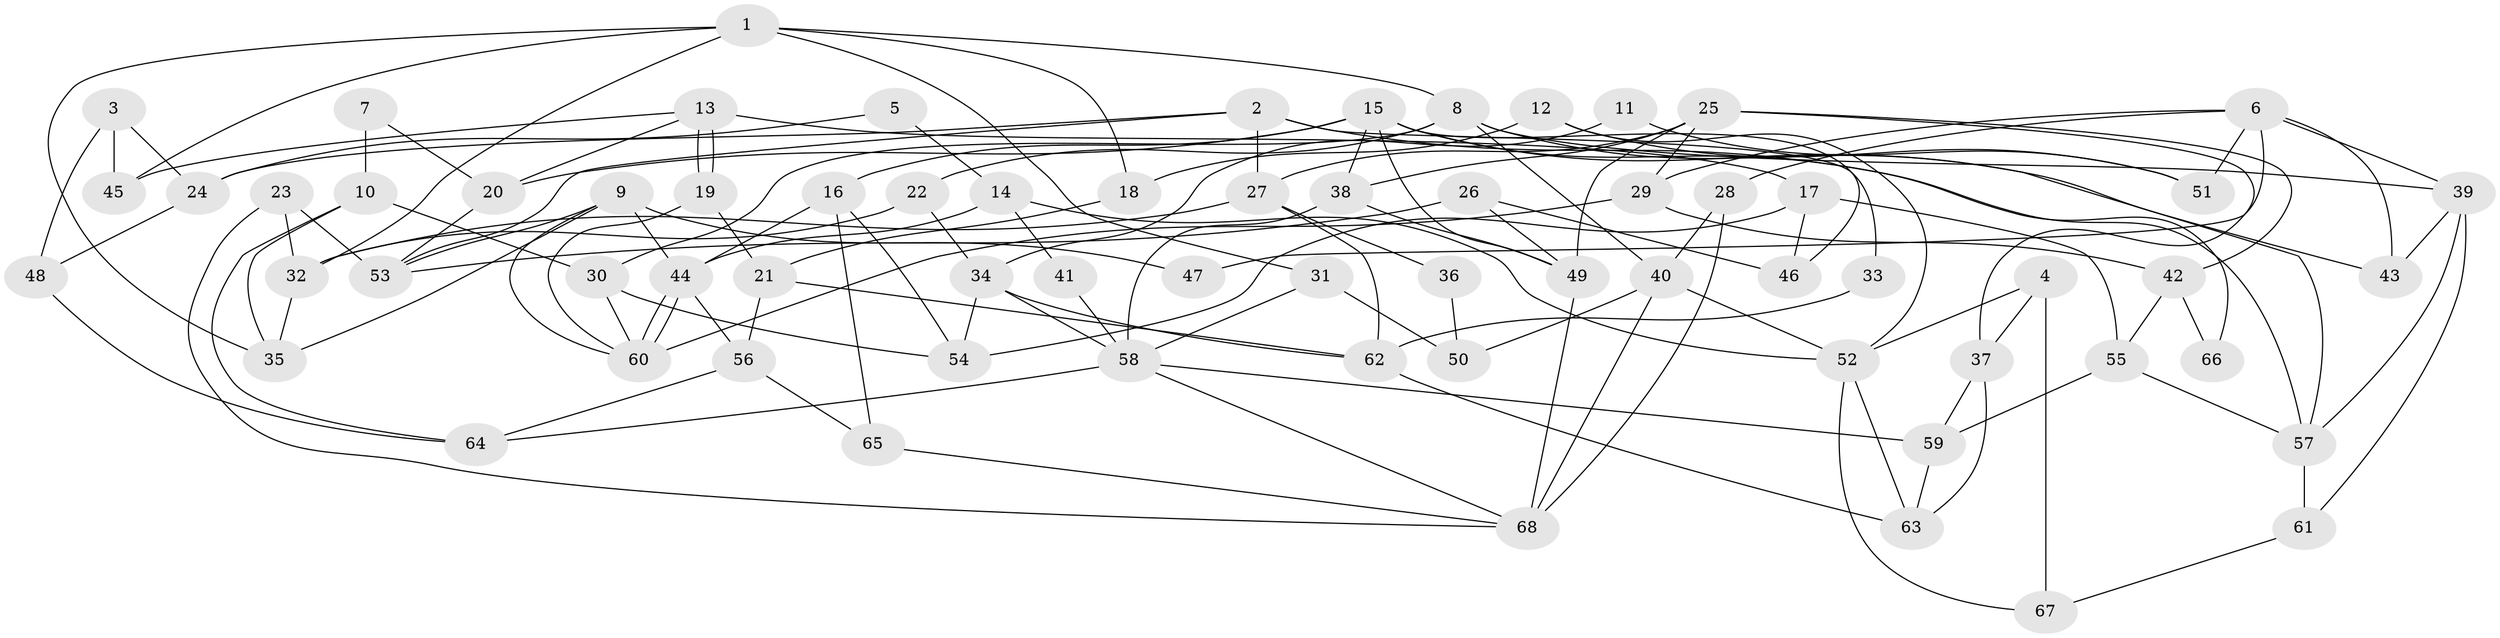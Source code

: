 // coarse degree distribution, {4: 0.17857142857142858, 8: 0.17857142857142858, 5: 0.14285714285714285, 3: 0.21428571428571427, 7: 0.10714285714285714, 6: 0.07142857142857142, 10: 0.03571428571428571, 2: 0.03571428571428571, 9: 0.03571428571428571}
// Generated by graph-tools (version 1.1) at 2025/37/03/04/25 23:37:12]
// undirected, 68 vertices, 136 edges
graph export_dot {
  node [color=gray90,style=filled];
  1;
  2;
  3;
  4;
  5;
  6;
  7;
  8;
  9;
  10;
  11;
  12;
  13;
  14;
  15;
  16;
  17;
  18;
  19;
  20;
  21;
  22;
  23;
  24;
  25;
  26;
  27;
  28;
  29;
  30;
  31;
  32;
  33;
  34;
  35;
  36;
  37;
  38;
  39;
  40;
  41;
  42;
  43;
  44;
  45;
  46;
  47;
  48;
  49;
  50;
  51;
  52;
  53;
  54;
  55;
  56;
  57;
  58;
  59;
  60;
  61;
  62;
  63;
  64;
  65;
  66;
  67;
  68;
  1 -- 8;
  1 -- 32;
  1 -- 18;
  1 -- 31;
  1 -- 35;
  1 -- 45;
  2 -- 53;
  2 -- 27;
  2 -- 24;
  2 -- 33;
  2 -- 57;
  3 -- 24;
  3 -- 45;
  3 -- 48;
  4 -- 67;
  4 -- 52;
  4 -- 37;
  5 -- 24;
  5 -- 14;
  6 -- 43;
  6 -- 29;
  6 -- 28;
  6 -- 39;
  6 -- 47;
  6 -- 51;
  7 -- 10;
  7 -- 20;
  8 -- 40;
  8 -- 39;
  8 -- 22;
  8 -- 30;
  8 -- 57;
  9 -- 60;
  9 -- 53;
  9 -- 35;
  9 -- 44;
  9 -- 47;
  10 -- 30;
  10 -- 35;
  10 -- 64;
  11 -- 51;
  11 -- 34;
  12 -- 18;
  12 -- 52;
  12 -- 51;
  13 -- 19;
  13 -- 19;
  13 -- 17;
  13 -- 20;
  13 -- 45;
  14 -- 44;
  14 -- 52;
  14 -- 41;
  15 -- 20;
  15 -- 16;
  15 -- 38;
  15 -- 43;
  15 -- 46;
  15 -- 49;
  15 -- 66;
  16 -- 44;
  16 -- 54;
  16 -- 65;
  17 -- 54;
  17 -- 55;
  17 -- 46;
  18 -- 21;
  19 -- 60;
  19 -- 21;
  20 -- 53;
  21 -- 56;
  21 -- 62;
  22 -- 32;
  22 -- 34;
  23 -- 68;
  23 -- 32;
  23 -- 53;
  24 -- 48;
  25 -- 38;
  25 -- 37;
  25 -- 27;
  25 -- 29;
  25 -- 42;
  25 -- 49;
  26 -- 49;
  26 -- 46;
  26 -- 53;
  27 -- 62;
  27 -- 32;
  27 -- 36;
  28 -- 68;
  28 -- 40;
  29 -- 42;
  29 -- 60;
  30 -- 60;
  30 -- 54;
  31 -- 58;
  31 -- 50;
  32 -- 35;
  33 -- 62;
  34 -- 58;
  34 -- 54;
  34 -- 62;
  36 -- 50;
  37 -- 59;
  37 -- 63;
  38 -- 49;
  38 -- 58;
  39 -- 57;
  39 -- 43;
  39 -- 61;
  40 -- 68;
  40 -- 50;
  40 -- 52;
  41 -- 58;
  42 -- 55;
  42 -- 66;
  44 -- 60;
  44 -- 60;
  44 -- 56;
  48 -- 64;
  49 -- 68;
  52 -- 63;
  52 -- 67;
  55 -- 57;
  55 -- 59;
  56 -- 64;
  56 -- 65;
  57 -- 61;
  58 -- 68;
  58 -- 59;
  58 -- 64;
  59 -- 63;
  61 -- 67;
  62 -- 63;
  65 -- 68;
}
